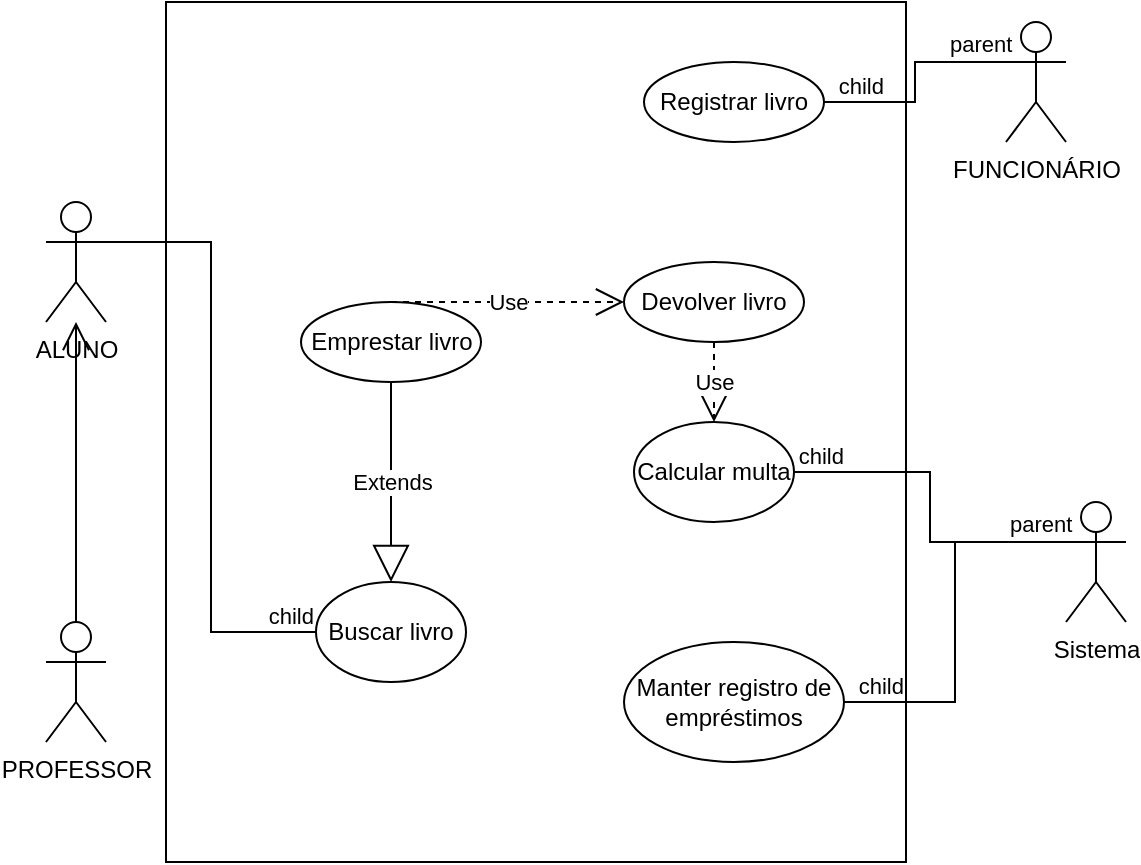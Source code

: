 <mxfile version="21.8.0" type="github">
  <diagram name="Página-1" id="cuYmLeWVTME4T_xEZBpx">
    <mxGraphModel dx="795" dy="508" grid="1" gridSize="10" guides="1" tooltips="1" connect="1" arrows="1" fold="1" page="1" pageScale="1" pageWidth="827" pageHeight="1169" math="0" shadow="0">
      <root>
        <mxCell id="0" />
        <mxCell id="1" parent="0" />
        <mxCell id="NnGKVtw9Gsvu_qK-5UKL-2" value="FUNCIONÁRIO" style="shape=umlActor;verticalLabelPosition=bottom;verticalAlign=top;html=1;" parent="1" vertex="1">
          <mxGeometry x="600" y="40" width="30" height="60" as="geometry" />
        </mxCell>
        <mxCell id="NnGKVtw9Gsvu_qK-5UKL-5" value="" style="verticalLabelPosition=bottom;verticalAlign=top;html=1;shape=mxgraph.basic.rect;fillColor2=none;strokeWidth=1;size=20;indent=5;" parent="1" vertex="1">
          <mxGeometry x="180" y="30" width="370" height="430" as="geometry" />
        </mxCell>
        <mxCell id="NnGKVtw9Gsvu_qK-5UKL-6" value="ALUNO" style="shape=umlActor;verticalLabelPosition=bottom;verticalAlign=top;html=1;" parent="1" vertex="1">
          <mxGeometry x="120" y="130" width="30" height="60" as="geometry" />
        </mxCell>
        <mxCell id="NnGKVtw9Gsvu_qK-5UKL-7" value="PROFESSOR" style="shape=umlActor;verticalLabelPosition=bottom;verticalAlign=top;html=1;" parent="1" vertex="1">
          <mxGeometry x="120" y="340" width="30" height="60" as="geometry" />
        </mxCell>
        <mxCell id="NnGKVtw9Gsvu_qK-5UKL-8" value="" style="endArrow=open;endFill=1;endSize=12;html=1;rounded=0;exitX=0.5;exitY=0;exitDx=0;exitDy=0;exitPerimeter=0;" parent="1" source="NnGKVtw9Gsvu_qK-5UKL-7" target="NnGKVtw9Gsvu_qK-5UKL-6" edge="1">
          <mxGeometry width="160" relative="1" as="geometry">
            <mxPoint x="270" y="130" as="sourcePoint" />
            <mxPoint x="430" y="130" as="targetPoint" />
          </mxGeometry>
        </mxCell>
        <mxCell id="NnGKVtw9Gsvu_qK-5UKL-10" value="Registrar livro" style="ellipse;whiteSpace=wrap;html=1;" parent="1" vertex="1">
          <mxGeometry x="419" y="60" width="90" height="40" as="geometry" />
        </mxCell>
        <mxCell id="NnGKVtw9Gsvu_qK-5UKL-12" value="" style="endArrow=none;html=1;edgeStyle=orthogonalEdgeStyle;rounded=0;entryX=1;entryY=0.5;entryDx=0;entryDy=0;exitX=0;exitY=0.333;exitDx=0;exitDy=0;exitPerimeter=0;" parent="1" source="NnGKVtw9Gsvu_qK-5UKL-2" target="NnGKVtw9Gsvu_qK-5UKL-10" edge="1">
          <mxGeometry relative="1" as="geometry">
            <mxPoint x="280" y="150" as="sourcePoint" />
            <mxPoint x="440" y="150" as="targetPoint" />
          </mxGeometry>
        </mxCell>
        <mxCell id="NnGKVtw9Gsvu_qK-5UKL-13" value="parent" style="edgeLabel;resizable=0;html=1;align=left;verticalAlign=bottom;" parent="NnGKVtw9Gsvu_qK-5UKL-12" connectable="0" vertex="1">
          <mxGeometry x="-1" relative="1" as="geometry">
            <mxPoint x="-30" as="offset" />
          </mxGeometry>
        </mxCell>
        <mxCell id="NnGKVtw9Gsvu_qK-5UKL-14" value="child" style="edgeLabel;resizable=0;html=1;align=right;verticalAlign=bottom;" parent="NnGKVtw9Gsvu_qK-5UKL-12" connectable="0" vertex="1">
          <mxGeometry x="1" relative="1" as="geometry">
            <mxPoint x="30" as="offset" />
          </mxGeometry>
        </mxCell>
        <mxCell id="NnGKVtw9Gsvu_qK-5UKL-15" value="Emprestar livro" style="ellipse;whiteSpace=wrap;html=1;" parent="1" vertex="1">
          <mxGeometry x="247.5" y="180" width="90" height="40" as="geometry" />
        </mxCell>
        <mxCell id="NnGKVtw9Gsvu_qK-5UKL-20" value="Devolver livro" style="ellipse;whiteSpace=wrap;html=1;" parent="1" vertex="1">
          <mxGeometry x="409" y="160" width="90" height="40" as="geometry" />
        </mxCell>
        <mxCell id="NnGKVtw9Gsvu_qK-5UKL-21" value="Use" style="endArrow=open;endSize=12;dashed=1;html=1;rounded=0;exitX=0.5;exitY=0;exitDx=0;exitDy=0;" parent="1" source="NnGKVtw9Gsvu_qK-5UKL-15" target="NnGKVtw9Gsvu_qK-5UKL-20" edge="1">
          <mxGeometry width="160" relative="1" as="geometry">
            <mxPoint x="280" y="150" as="sourcePoint" />
            <mxPoint x="440" y="150" as="targetPoint" />
          </mxGeometry>
        </mxCell>
        <mxCell id="NnGKVtw9Gsvu_qK-5UKL-22" value="Calcular multa" style="ellipse;whiteSpace=wrap;html=1;" parent="1" vertex="1">
          <mxGeometry x="414" y="240" width="80" height="50" as="geometry" />
        </mxCell>
        <mxCell id="NnGKVtw9Gsvu_qK-5UKL-23" value="Use" style="endArrow=open;endSize=12;dashed=1;html=1;rounded=0;exitX=0.5;exitY=1;exitDx=0;exitDy=0;" parent="1" source="NnGKVtw9Gsvu_qK-5UKL-20" target="NnGKVtw9Gsvu_qK-5UKL-22" edge="1">
          <mxGeometry width="160" relative="1" as="geometry">
            <mxPoint x="280" y="150" as="sourcePoint" />
            <mxPoint x="440" y="150" as="targetPoint" />
          </mxGeometry>
        </mxCell>
        <mxCell id="NnGKVtw9Gsvu_qK-5UKL-27" value="Sistema" style="shape=umlActor;verticalLabelPosition=bottom;verticalAlign=top;html=1;" parent="1" vertex="1">
          <mxGeometry x="630" y="280" width="30" height="60" as="geometry" />
        </mxCell>
        <mxCell id="NnGKVtw9Gsvu_qK-5UKL-28" value="" style="endArrow=none;html=1;edgeStyle=orthogonalEdgeStyle;rounded=0;exitX=0;exitY=0.333;exitDx=0;exitDy=0;exitPerimeter=0;entryX=1;entryY=0.5;entryDx=0;entryDy=0;" parent="1" source="NnGKVtw9Gsvu_qK-5UKL-27" target="NnGKVtw9Gsvu_qK-5UKL-22" edge="1">
          <mxGeometry relative="1" as="geometry">
            <mxPoint x="280" y="150" as="sourcePoint" />
            <mxPoint x="440" y="150" as="targetPoint" />
          </mxGeometry>
        </mxCell>
        <mxCell id="NnGKVtw9Gsvu_qK-5UKL-29" value="parent" style="edgeLabel;resizable=0;html=1;align=left;verticalAlign=bottom;" parent="NnGKVtw9Gsvu_qK-5UKL-28" connectable="0" vertex="1">
          <mxGeometry x="-1" relative="1" as="geometry">
            <mxPoint x="-30" as="offset" />
          </mxGeometry>
        </mxCell>
        <mxCell id="NnGKVtw9Gsvu_qK-5UKL-30" value="child" style="edgeLabel;resizable=0;html=1;align=right;verticalAlign=bottom;" parent="NnGKVtw9Gsvu_qK-5UKL-28" connectable="0" vertex="1">
          <mxGeometry x="1" relative="1" as="geometry">
            <mxPoint x="25" as="offset" />
          </mxGeometry>
        </mxCell>
        <mxCell id="NnGKVtw9Gsvu_qK-5UKL-31" value="Manter registro de empréstimos" style="ellipse;whiteSpace=wrap;html=1;" parent="1" vertex="1">
          <mxGeometry x="409" y="350" width="110" height="60" as="geometry" />
        </mxCell>
        <mxCell id="NnGKVtw9Gsvu_qK-5UKL-32" value="" style="endArrow=none;html=1;edgeStyle=orthogonalEdgeStyle;rounded=0;exitX=0;exitY=0.333;exitDx=0;exitDy=0;exitPerimeter=0;entryX=1;entryY=0.5;entryDx=0;entryDy=0;" parent="1" source="NnGKVtw9Gsvu_qK-5UKL-27" target="NnGKVtw9Gsvu_qK-5UKL-31" edge="1">
          <mxGeometry relative="1" as="geometry">
            <mxPoint x="280" y="150" as="sourcePoint" />
            <mxPoint x="440" y="150" as="targetPoint" />
          </mxGeometry>
        </mxCell>
        <mxCell id="NnGKVtw9Gsvu_qK-5UKL-34" value="child" style="edgeLabel;resizable=0;html=1;align=right;verticalAlign=bottom;" parent="NnGKVtw9Gsvu_qK-5UKL-32" connectable="0" vertex="1">
          <mxGeometry x="1" relative="1" as="geometry">
            <mxPoint x="30" as="offset" />
          </mxGeometry>
        </mxCell>
        <mxCell id="NnGKVtw9Gsvu_qK-5UKL-35" value="Buscar livro" style="ellipse;whiteSpace=wrap;html=1;" parent="1" vertex="1">
          <mxGeometry x="255" y="320" width="75" height="50" as="geometry" />
        </mxCell>
        <mxCell id="NnGKVtw9Gsvu_qK-5UKL-38" value="" style="endArrow=none;html=1;edgeStyle=orthogonalEdgeStyle;rounded=0;exitX=1;exitY=0.333;exitDx=0;exitDy=0;exitPerimeter=0;entryX=0;entryY=0.5;entryDx=0;entryDy=0;" parent="1" source="NnGKVtw9Gsvu_qK-5UKL-6" target="NnGKVtw9Gsvu_qK-5UKL-35" edge="1">
          <mxGeometry relative="1" as="geometry">
            <mxPoint x="170" y="70" as="sourcePoint" />
            <mxPoint x="257.5" y="190" as="targetPoint" />
          </mxGeometry>
        </mxCell>
        <mxCell id="NnGKVtw9Gsvu_qK-5UKL-40" value="child" style="edgeLabel;resizable=0;html=1;align=right;verticalAlign=bottom;" parent="NnGKVtw9Gsvu_qK-5UKL-38" connectable="0" vertex="1">
          <mxGeometry x="1" relative="1" as="geometry" />
        </mxCell>
        <mxCell id="VHSJli-LO9bZ01tEtnvk-1" value="Extends" style="endArrow=block;endSize=16;endFill=0;html=1;rounded=0;exitX=0.5;exitY=1;exitDx=0;exitDy=0;entryX=0.5;entryY=0;entryDx=0;entryDy=0;" edge="1" parent="1" source="NnGKVtw9Gsvu_qK-5UKL-15" target="NnGKVtw9Gsvu_qK-5UKL-35">
          <mxGeometry width="160" relative="1" as="geometry">
            <mxPoint x="230" y="280" as="sourcePoint" />
            <mxPoint x="440" y="310" as="targetPoint" />
          </mxGeometry>
        </mxCell>
      </root>
    </mxGraphModel>
  </diagram>
</mxfile>
